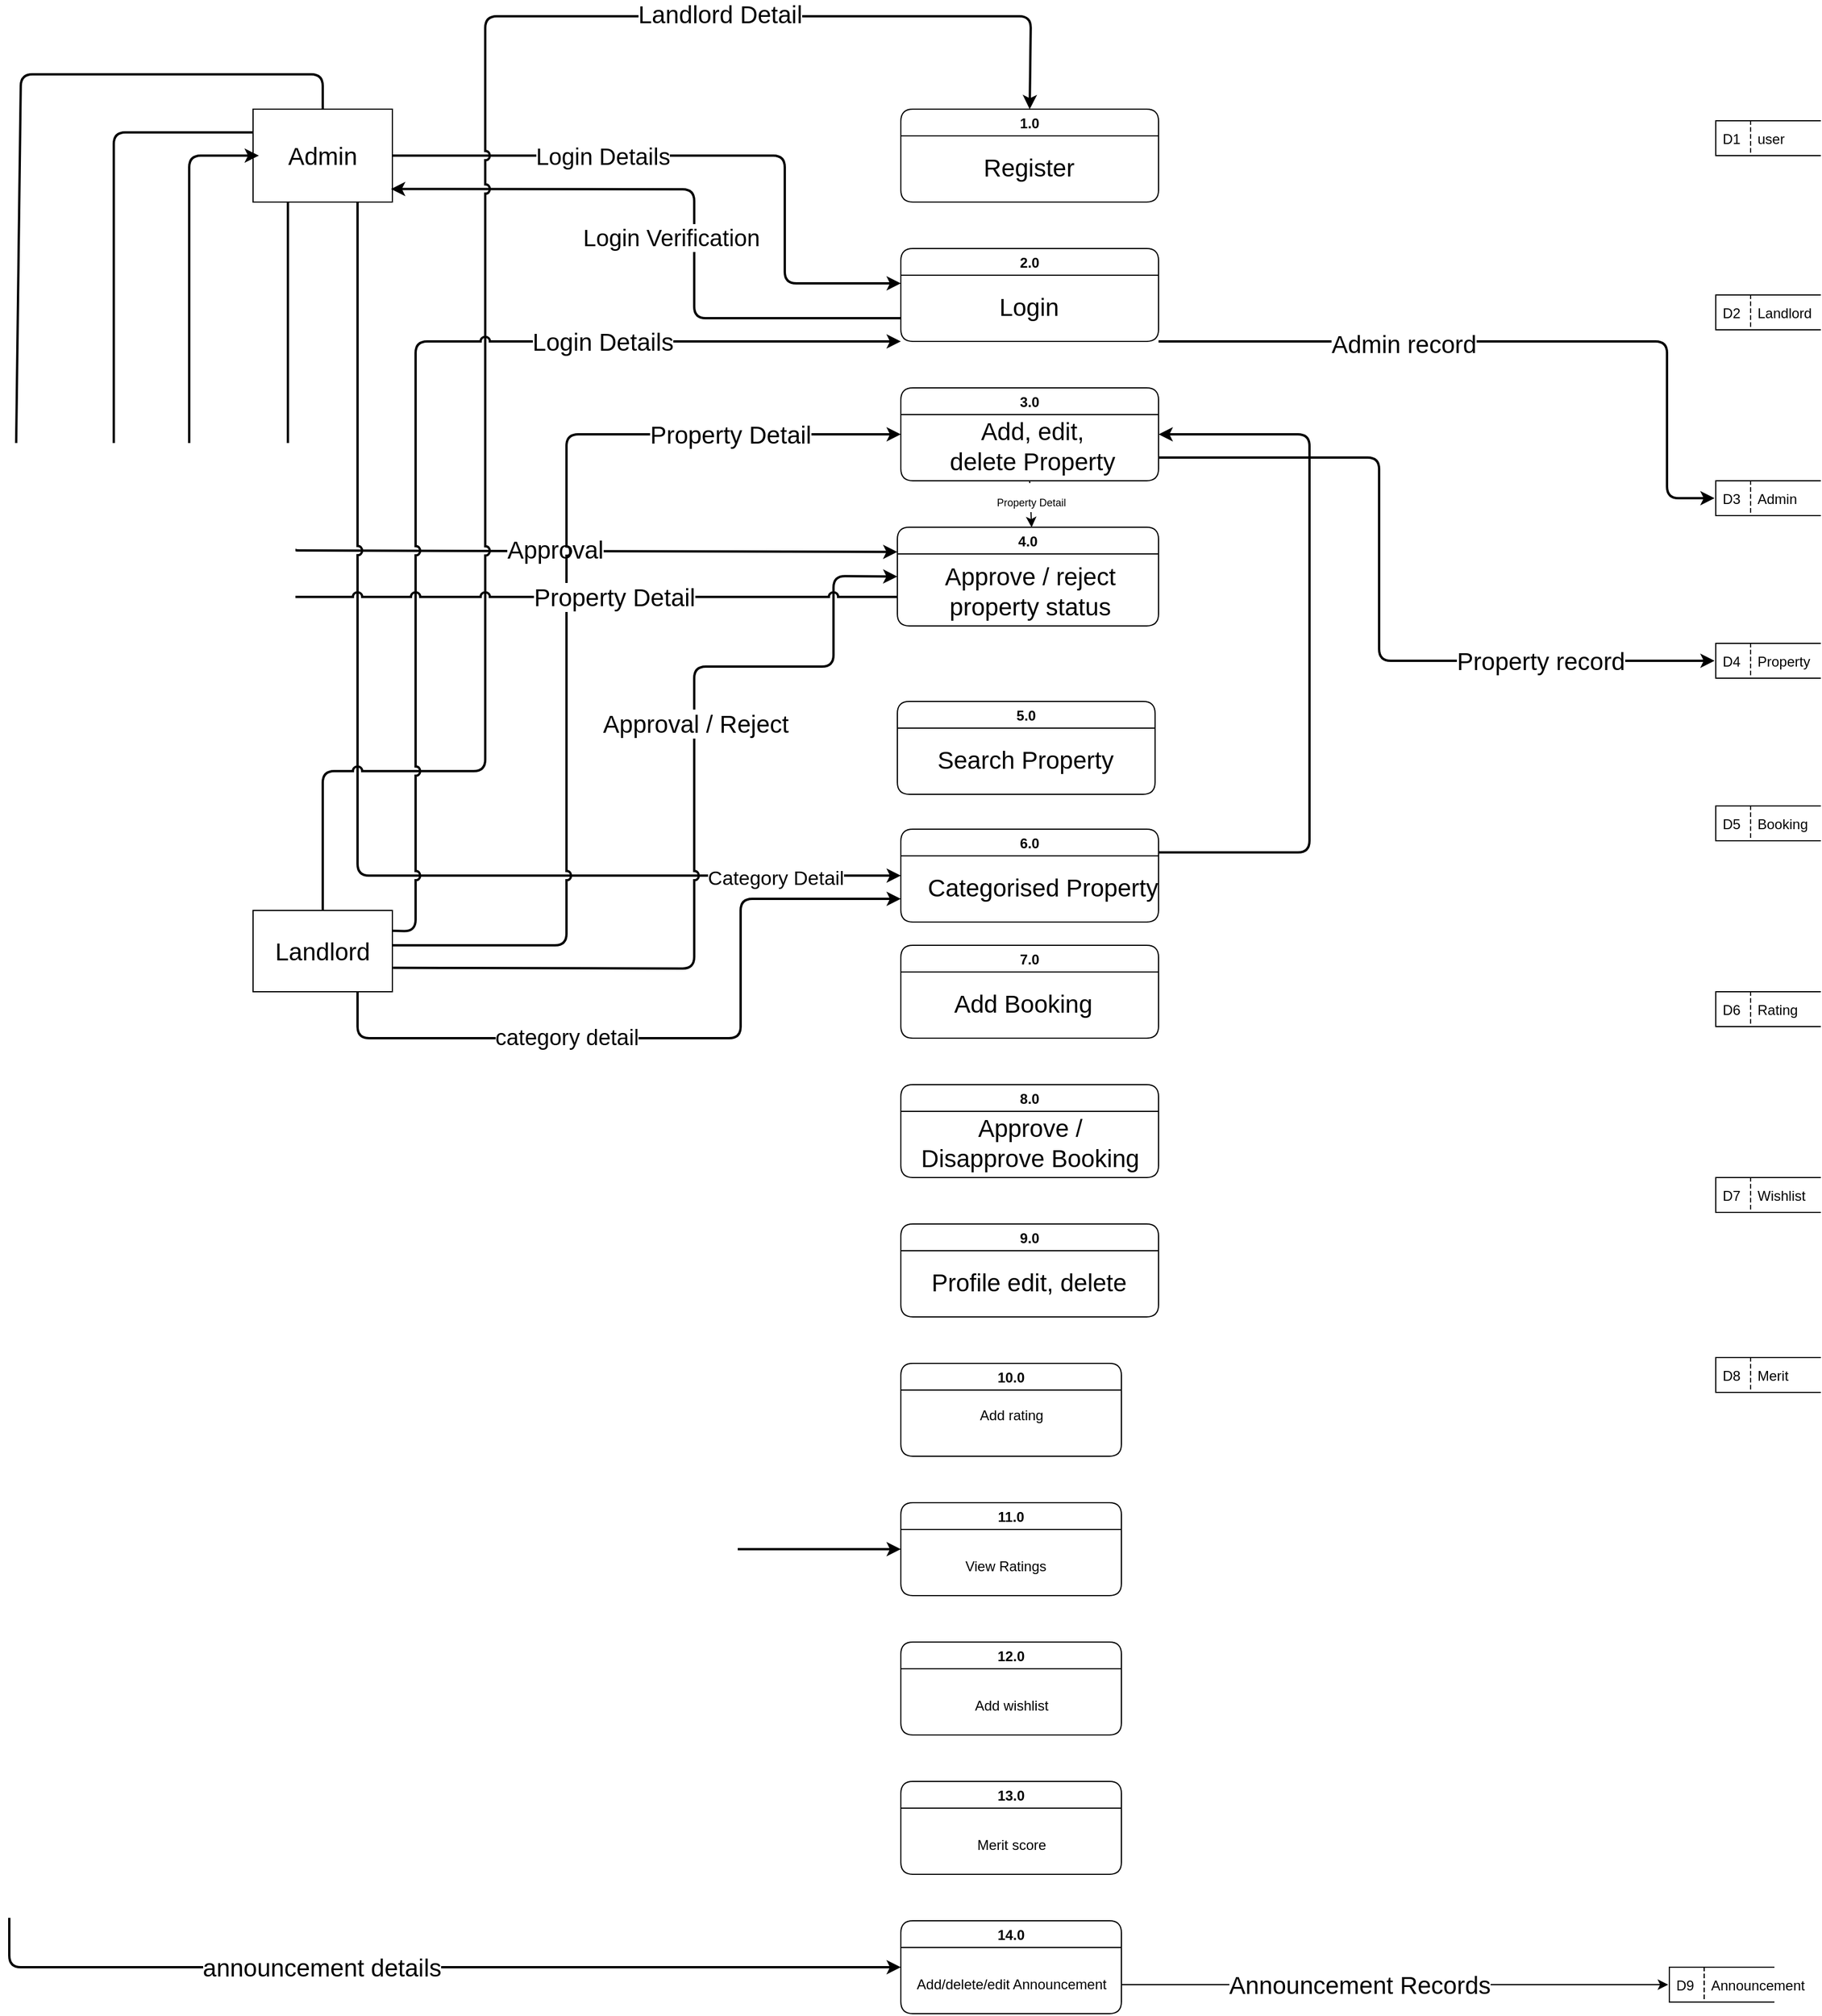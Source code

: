 <mxfile>
    <diagram id="R2lEEEUBdFMjLlhIrx00" name="Page-1">
        <mxGraphModel dx="1316" dy="1417" grid="1" gridSize="10" guides="1" tooltips="1" connect="1" arrows="1" fold="1" page="1" pageScale="1" pageWidth="700" pageHeight="1000" math="0" shadow="0" extFonts="Permanent Marker^https://fonts.googleapis.com/css?family=Permanent+Marker">
            <root>
                <mxCell id="0"/>
                <mxCell id="1" parent="0"/>
                <mxCell id="419" style="edgeStyle=none;html=1;fontSize=20;exitX=1;exitY=0.5;exitDx=0;exitDy=0;strokeWidth=2;" parent="1" source="Ci3cu0jDoSGofdBfNgbZ-3" edge="1">
                    <mxGeometry relative="1" as="geometry">
                        <mxPoint x="-42.0" y="80" as="sourcePoint"/>
                        <mxPoint x="258" y="190" as="targetPoint"/>
                        <Array as="points">
                            <mxPoint x="158" y="80"/>
                            <mxPoint x="158" y="190"/>
                        </Array>
                    </mxGeometry>
                </mxCell>
                <mxCell id="420" value="&lt;font style=&quot;font-size: 20px;&quot;&gt;Login Details&lt;/font&gt;" style="edgeLabel;html=1;align=center;verticalAlign=middle;resizable=0;points=[];fontSize=20;" parent="419" vertex="1" connectable="0">
                    <mxGeometry x="-0.477" y="3" relative="1" as="geometry">
                        <mxPoint x="37" y="3" as="offset"/>
                    </mxGeometry>
                </mxCell>
                <mxCell id="428" style="edgeStyle=none;html=1;fontSize=21;exitX=0.25;exitY=1;exitDx=0;exitDy=0;entryX=0;entryY=0.25;entryDx=0;entryDy=0;jumpStyle=arc;strokeWidth=2;" parent="1" source="Ci3cu0jDoSGofdBfNgbZ-3" target="173" edge="1">
                    <mxGeometry relative="1" as="geometry">
                        <mxPoint x="250" y="440" as="targetPoint"/>
                        <Array as="points">
                            <mxPoint x="-270" y="280"/>
                            <mxPoint x="-270" y="420"/>
                        </Array>
                    </mxGeometry>
                </mxCell>
                <mxCell id="430" value="Approval" style="edgeLabel;html=1;align=center;verticalAlign=middle;resizable=0;points=[];fontSize=21;" parent="428" vertex="1" connectable="0">
                    <mxGeometry x="0.215" y="2" relative="1" as="geometry">
                        <mxPoint x="29" as="offset"/>
                    </mxGeometry>
                </mxCell>
                <mxCell id="431" style="edgeStyle=none;html=1;entryX=0;entryY=0.5;entryDx=0;entryDy=0;fontSize=21;exitX=0.5;exitY=0;exitDx=0;exitDy=0;strokeWidth=2;" parent="1" source="Ci3cu0jDoSGofdBfNgbZ-3" target="350" edge="1">
                    <mxGeometry relative="1" as="geometry">
                        <Array as="points">
                            <mxPoint x="-240" y="10"/>
                            <mxPoint x="-500" y="10"/>
                            <mxPoint x="-510" y="790"/>
                            <mxPoint x="-510" y="1640"/>
                            <mxPoint x="-240" y="1640"/>
                        </Array>
                    </mxGeometry>
                </mxCell>
                <mxCell id="433" value="announcement details" style="edgeLabel;html=1;align=center;verticalAlign=middle;resizable=0;points=[];fontSize=21;" parent="431" vertex="1" connectable="0">
                    <mxGeometry x="0.64" y="-3" relative="1" as="geometry">
                        <mxPoint x="-15" y="-3" as="offset"/>
                    </mxGeometry>
                </mxCell>
                <mxCell id="434" style="edgeStyle=none;html=1;entryX=0;entryY=0.5;entryDx=0;entryDy=0;fontSize=21;jumpStyle=arc;strokeWidth=2;" parent="1" target="354" edge="1">
                    <mxGeometry relative="1" as="geometry">
                        <mxPoint x="-210" y="120" as="sourcePoint"/>
                        <Array as="points">
                            <mxPoint x="-210" y="700"/>
                        </Array>
                    </mxGeometry>
                </mxCell>
                <mxCell id="435" value="&lt;font style=&quot;font-size: 17px;&quot;&gt;Category Detail&lt;/font&gt;" style="edgeLabel;html=1;align=center;verticalAlign=middle;resizable=0;points=[];fontSize=21;" parent="434" vertex="1" connectable="0">
                    <mxGeometry x="0.626" relative="1" as="geometry">
                        <mxPoint x="88" as="offset"/>
                    </mxGeometry>
                </mxCell>
                <mxCell id="446" style="edgeStyle=none;html=1;entryX=0;entryY=0.5;entryDx=0;entryDy=0;fontSize=21;startArrow=none;startFill=0;endArrow=classic;endFill=1;exitX=0;exitY=0.25;exitDx=0;exitDy=0;strokeWidth=2;" parent="1" source="Ci3cu0jDoSGofdBfNgbZ-3" target="204" edge="1">
                    <mxGeometry relative="1" as="geometry">
                        <Array as="points">
                            <mxPoint x="-420" y="60"/>
                            <mxPoint x="-420" y="1280"/>
                        </Array>
                    </mxGeometry>
                </mxCell>
                <mxCell id="Ci3cu0jDoSGofdBfNgbZ-3" value="&lt;font style=&quot;font-size: 21px;&quot;&gt;Admin&lt;/font&gt;" style="rounded=0;whiteSpace=wrap;html=1;" parent="1" vertex="1">
                    <mxGeometry x="-300" y="40" width="120" height="80" as="geometry"/>
                </mxCell>
                <mxCell id="Ci3cu0jDoSGofdBfNgbZ-5" value="1.0" style="swimlane;startSize=23;rounded=1;" parent="1" vertex="1">
                    <mxGeometry x="258" y="40" width="222" height="80" as="geometry"/>
                </mxCell>
                <mxCell id="Ci3cu0jDoSGofdBfNgbZ-6" value="&lt;font style=&quot;font-size: 21px;&quot;&gt;Register&lt;/font&gt;" style="text;html=1;align=center;verticalAlign=middle;resizable=0;points=[];autosize=1;strokeColor=none;fillColor=none;rotation=0;" parent="Ci3cu0jDoSGofdBfNgbZ-5" vertex="1">
                    <mxGeometry x="59.5" y="30" width="100" height="40" as="geometry"/>
                </mxCell>
                <mxCell id="Ci3cu0jDoSGofdBfNgbZ-19" value="user" style="shape=partialRectangle;fillColor=none;align=left;verticalAlign=middle;strokeColor=default;spacingLeft=34;rotatable=0;points=[[0,0.5],[1,0.5]];portConstraint=eastwest;dropTarget=0;strokeWidth=1;perimeterSpacing=1;right=0;" parent="1" vertex="1">
                    <mxGeometry x="960" y="50" width="90" height="30" as="geometry"/>
                </mxCell>
                <mxCell id="Ci3cu0jDoSGofdBfNgbZ-20" value="D1" style="shape=partialRectangle;top=0;left=0;bottom=0;fillColor=none;stokeWidth=1;dashed=1;align=left;verticalAlign=middle;spacingLeft=4;spacingRight=4;overflow=hidden;rotatable=0;points=[];portConstraint=eastwest;part=1;strokeColor=default;" parent="Ci3cu0jDoSGofdBfNgbZ-19" vertex="1" connectable="0">
                    <mxGeometry width="30" height="30" as="geometry"/>
                </mxCell>
                <mxCell id="57" value="Landlord" style="shape=partialRectangle;fillColor=none;align=left;verticalAlign=middle;strokeColor=default;spacingLeft=34;rotatable=0;points=[[0,0.5],[1,0.5]];portConstraint=eastwest;dropTarget=0;strokeWidth=1;perimeterSpacing=1;right=0;" parent="1" vertex="1">
                    <mxGeometry x="960" y="200" width="90" height="30" as="geometry"/>
                </mxCell>
                <mxCell id="58" value="D2" style="shape=partialRectangle;top=0;left=0;bottom=0;fillColor=none;stokeWidth=1;dashed=1;align=left;verticalAlign=middle;spacingLeft=4;spacingRight=4;overflow=hidden;rotatable=0;points=[];portConstraint=eastwest;part=1;strokeColor=default;" parent="57" connectable="0" vertex="1">
                    <mxGeometry width="30" height="30" as="geometry"/>
                </mxCell>
                <mxCell id="421" style="edgeStyle=none;html=1;entryX=0.99;entryY=0.859;entryDx=0;entryDy=0;fontSize=20;exitX=0;exitY=0.75;exitDx=0;exitDy=0;entryPerimeter=0;strokeWidth=2;" parent="1" source="169" target="Ci3cu0jDoSGofdBfNgbZ-3" edge="1">
                    <mxGeometry relative="1" as="geometry">
                        <Array as="points">
                            <mxPoint x="80" y="220"/>
                            <mxPoint x="80" y="109"/>
                        </Array>
                    </mxGeometry>
                </mxCell>
                <mxCell id="422" value="Login Verification" style="edgeLabel;html=1;align=center;verticalAlign=middle;resizable=0;points=[];fontSize=20;" parent="421" vertex="1" connectable="0">
                    <mxGeometry x="-0.531" y="-2" relative="1" as="geometry">
                        <mxPoint x="-69" y="-68" as="offset"/>
                    </mxGeometry>
                </mxCell>
                <mxCell id="169" value="2.0" style="swimlane;startSize=23;rounded=1;" parent="1" vertex="1">
                    <mxGeometry x="258" y="160" width="222" height="80" as="geometry"/>
                </mxCell>
                <mxCell id="170" value="&lt;font style=&quot;font-size: 21px;&quot;&gt;Login&lt;/font&gt;" style="text;html=1;align=center;verticalAlign=middle;resizable=0;points=[];autosize=1;strokeColor=none;fillColor=none;rotation=0;" parent="169" vertex="1">
                    <mxGeometry x="74.5" y="30" width="70" height="40" as="geometry"/>
                </mxCell>
                <mxCell id="438" style="edgeStyle=none;html=1;entryX=0;entryY=0.5;entryDx=0;entryDy=0;fontSize=21;startArrow=none;startFill=0;endArrow=classic;endFill=1;exitX=1;exitY=0.75;exitDx=0;exitDy=0;strokeWidth=2;" parent="1" source="171" target="362" edge="1">
                    <mxGeometry relative="1" as="geometry">
                        <Array as="points">
                            <mxPoint x="670" y="340"/>
                            <mxPoint x="670" y="515"/>
                            <mxPoint x="880" y="515"/>
                        </Array>
                    </mxGeometry>
                </mxCell>
                <mxCell id="440" value="Property record" style="edgeLabel;html=1;align=center;verticalAlign=middle;resizable=0;points=[];fontSize=21;" parent="438" vertex="1" connectable="0">
                    <mxGeometry x="0.349" y="7" relative="1" as="geometry">
                        <mxPoint x="63" y="7" as="offset"/>
                    </mxGeometry>
                </mxCell>
                <mxCell id="171" value="3.0" style="swimlane;startSize=23;rounded=1;" parent="1" vertex="1">
                    <mxGeometry x="258" y="280" width="222" height="80" as="geometry"/>
                </mxCell>
                <mxCell id="172" value="&lt;font style=&quot;font-size: 21px;&quot;&gt;Add, edit, &lt;br&gt;delete Property&lt;/font&gt;" style="text;html=1;align=center;verticalAlign=middle;resizable=0;points=[];autosize=1;strokeColor=none;fillColor=none;rotation=0;" parent="171" vertex="1">
                    <mxGeometry x="27.5" y="20" width="170" height="60" as="geometry"/>
                </mxCell>
                <mxCell id="173" value="4.0" style="swimlane;startSize=23;rounded=1;" parent="1" vertex="1">
                    <mxGeometry x="255" y="400" width="225" height="85" as="geometry"/>
                </mxCell>
                <mxCell id="174" value="&lt;font style=&quot;font-size: 21px;&quot;&gt;Approve / reject &lt;br&gt;property status&lt;/font&gt;" style="text;html=1;align=center;verticalAlign=middle;resizable=0;points=[];autosize=1;strokeColor=none;fillColor=none;rotation=0;" parent="173" vertex="1">
                    <mxGeometry x="29" y="25" width="170" height="60" as="geometry"/>
                </mxCell>
                <mxCell id="196" value="5.0" style="swimlane;startSize=23;rounded=1;" parent="1" vertex="1">
                    <mxGeometry x="255" y="550" width="222" height="80" as="geometry"/>
                </mxCell>
                <mxCell id="197" value="&lt;font style=&quot;font-size: 21px;&quot;&gt;Search Property&lt;/font&gt;" style="text;html=1;align=center;verticalAlign=middle;resizable=0;points=[];autosize=1;strokeColor=none;fillColor=none;rotation=0;" parent="196" vertex="1">
                    <mxGeometry x="19.5" y="30" width="180" height="40" as="geometry"/>
                </mxCell>
                <mxCell id="198" value="8.0" style="swimlane;startSize=23;rounded=1;" parent="1" vertex="1">
                    <mxGeometry x="258" y="880" width="222" height="80" as="geometry"/>
                </mxCell>
                <mxCell id="199" value="&lt;font style=&quot;font-size: 21px;&quot;&gt;Approve / &lt;br&gt;Disapprove Booking&lt;/font&gt;" style="text;html=1;align=center;verticalAlign=middle;resizable=0;points=[];autosize=1;strokeColor=none;fillColor=none;rotation=0;" parent="198" vertex="1">
                    <mxGeometry x="6" y="20" width="210" height="60" as="geometry"/>
                </mxCell>
                <mxCell id="200" value="9.0" style="swimlane;startSize=23;rounded=1;" parent="1" vertex="1">
                    <mxGeometry x="258" y="1000" width="222" height="80" as="geometry"/>
                </mxCell>
                <mxCell id="201" value="&lt;font style=&quot;font-size: 21px;&quot;&gt;Profile edit, delete&lt;/font&gt;" style="text;html=1;align=center;verticalAlign=middle;resizable=0;points=[];autosize=1;strokeColor=none;fillColor=none;rotation=0;" parent="200" vertex="1">
                    <mxGeometry x="14.5" y="30" width="190" height="40" as="geometry"/>
                </mxCell>
                <mxCell id="202" value="10.0" style="swimlane;startSize=23;rounded=1;" parent="1" vertex="1">
                    <mxGeometry x="258" y="1120" width="190" height="80" as="geometry"/>
                </mxCell>
                <mxCell id="203" value="Add rating" style="text;html=1;align=center;verticalAlign=middle;resizable=0;points=[];autosize=1;strokeColor=none;fillColor=none;rotation=0;" parent="202" vertex="1">
                    <mxGeometry x="55" y="30" width="80" height="30" as="geometry"/>
                </mxCell>
                <mxCell id="204" value="11.0" style="swimlane;startSize=23;rounded=1;" parent="1" vertex="1">
                    <mxGeometry x="258" y="1240" width="190" height="80" as="geometry"/>
                </mxCell>
                <mxCell id="205" value="View Ratings" style="text;html=1;align=center;verticalAlign=middle;resizable=0;points=[];autosize=1;strokeColor=none;fillColor=none;rotation=0;" parent="204" vertex="1">
                    <mxGeometry x="45" y="40" width="90" height="30" as="geometry"/>
                </mxCell>
                <mxCell id="208" value="12.0" style="swimlane;startSize=23;rounded=1;" parent="1" vertex="1">
                    <mxGeometry x="258" y="1360" width="190" height="80" as="geometry"/>
                </mxCell>
                <mxCell id="209" value="Add wishlist" style="text;html=1;align=center;verticalAlign=middle;resizable=0;points=[];autosize=1;strokeColor=none;fillColor=none;rotation=0;" parent="208" vertex="1">
                    <mxGeometry x="50" y="40" width="90" height="30" as="geometry"/>
                </mxCell>
                <mxCell id="210" value="13.0" style="swimlane;startSize=23;rounded=1;" parent="1" vertex="1">
                    <mxGeometry x="258" y="1480" width="190" height="80" as="geometry"/>
                </mxCell>
                <mxCell id="211" value="Merit score" style="text;html=1;align=center;verticalAlign=middle;resizable=0;points=[];autosize=1;strokeColor=none;fillColor=none;rotation=0;" parent="210" vertex="1">
                    <mxGeometry x="55" y="40" width="80" height="30" as="geometry"/>
                </mxCell>
                <mxCell id="298" value="Booking" style="shape=partialRectangle;fillColor=none;align=left;verticalAlign=middle;strokeColor=default;spacingLeft=34;rotatable=0;points=[[0,0.5],[1,0.5]];portConstraint=eastwest;dropTarget=0;strokeWidth=1;perimeterSpacing=1;right=0;" parent="1" vertex="1">
                    <mxGeometry x="960" y="640" width="90" height="30" as="geometry"/>
                </mxCell>
                <mxCell id="299" value="D5" style="shape=partialRectangle;top=0;left=0;bottom=0;fillColor=none;stokeWidth=1;dashed=1;align=left;verticalAlign=middle;spacingLeft=4;spacingRight=4;overflow=hidden;rotatable=0;points=[];portConstraint=eastwest;part=1;strokeColor=default;" parent="298" vertex="1" connectable="0">
                    <mxGeometry width="30" height="30" as="geometry"/>
                </mxCell>
                <mxCell id="300" value="Rating" style="shape=partialRectangle;fillColor=none;align=left;verticalAlign=middle;strokeColor=default;spacingLeft=34;rotatable=0;points=[[0,0.5],[1,0.5]];portConstraint=eastwest;dropTarget=0;strokeWidth=1;perimeterSpacing=1;right=0;" parent="1" vertex="1">
                    <mxGeometry x="960" y="800" width="90" height="30" as="geometry"/>
                </mxCell>
                <mxCell id="301" value="D6" style="shape=partialRectangle;top=0;left=0;bottom=0;fillColor=none;stokeWidth=1;dashed=1;align=left;verticalAlign=middle;spacingLeft=4;spacingRight=4;overflow=hidden;rotatable=0;points=[];portConstraint=eastwest;part=1;strokeColor=default;" parent="300" vertex="1" connectable="0">
                    <mxGeometry width="30" height="30" as="geometry"/>
                </mxCell>
                <mxCell id="328" value="Wishlist" style="shape=partialRectangle;fillColor=none;align=left;verticalAlign=middle;strokeColor=default;spacingLeft=34;rotatable=0;points=[[0,0.5],[1,0.5]];portConstraint=eastwest;dropTarget=0;strokeWidth=1;perimeterSpacing=1;right=0;" parent="1" vertex="1">
                    <mxGeometry x="960" y="960" width="90" height="30" as="geometry"/>
                </mxCell>
                <mxCell id="329" value="D7" style="shape=partialRectangle;top=0;left=0;bottom=0;fillColor=none;stokeWidth=1;dashed=1;align=left;verticalAlign=middle;spacingLeft=4;spacingRight=4;overflow=hidden;rotatable=0;points=[];portConstraint=eastwest;part=1;strokeColor=default;" parent="328" vertex="1" connectable="0">
                    <mxGeometry width="30" height="30" as="geometry"/>
                </mxCell>
                <mxCell id="337" value="Merit" style="shape=partialRectangle;fillColor=none;align=left;verticalAlign=middle;strokeColor=default;spacingLeft=34;rotatable=0;points=[[0,0.5],[1,0.5]];portConstraint=eastwest;dropTarget=0;strokeWidth=1;perimeterSpacing=1;right=0;" parent="1" vertex="1">
                    <mxGeometry x="960" y="1115" width="90" height="30" as="geometry"/>
                </mxCell>
                <mxCell id="338" value="D8" style="shape=partialRectangle;top=0;left=0;bottom=0;fillColor=none;stokeWidth=1;dashed=1;align=left;verticalAlign=middle;spacingLeft=4;spacingRight=4;overflow=hidden;rotatable=0;points=[];portConstraint=eastwest;part=1;strokeColor=default;" parent="337" vertex="1" connectable="0">
                    <mxGeometry width="30" height="30" as="geometry"/>
                </mxCell>
                <mxCell id="350" value="14.0" style="swimlane;startSize=23;rounded=1;" parent="1" vertex="1">
                    <mxGeometry x="258" y="1600" width="190" height="80" as="geometry"/>
                </mxCell>
                <mxCell id="351" value="Add/delete/edit Announcement" style="text;html=1;align=center;verticalAlign=middle;resizable=0;points=[];autosize=1;strokeColor=none;fillColor=none;rotation=0;" parent="350" vertex="1">
                    <mxGeometry y="40" width="190" height="30" as="geometry"/>
                </mxCell>
                <mxCell id="354" value="6.0" style="swimlane;startSize=23;rounded=1;" parent="1" vertex="1">
                    <mxGeometry x="258" y="660" width="222" height="80" as="geometry"/>
                </mxCell>
                <mxCell id="355" value="&lt;font style=&quot;font-size: 21px;&quot;&gt;Categorised Property&lt;/font&gt;" style="text;html=1;align=center;verticalAlign=middle;resizable=0;points=[];autosize=1;strokeColor=none;fillColor=none;rotation=0;" parent="354" vertex="1">
                    <mxGeometry x="12" y="30" width="220" height="40" as="geometry"/>
                </mxCell>
                <mxCell id="356" value="7.0" style="swimlane;startSize=23;rounded=1;" parent="1" vertex="1">
                    <mxGeometry x="258" y="760" width="222" height="80" as="geometry"/>
                </mxCell>
                <mxCell id="357" value="&lt;font style=&quot;font-size: 21px;&quot;&gt;Add Booking&lt;/font&gt;" style="text;html=1;align=center;verticalAlign=middle;resizable=0;points=[];autosize=1;strokeColor=none;fillColor=none;rotation=0;" parent="356" vertex="1">
                    <mxGeometry x="35" y="30" width="140" height="40" as="geometry"/>
                </mxCell>
                <mxCell id="409" style="edgeStyle=none;html=1;exitX=0;exitY=0.5;exitDx=0;exitDy=0;startArrow=classic;startFill=1;endArrow=none;endFill=0;entryX=1;entryY=1;entryDx=0;entryDy=0;strokeWidth=2;" parent="1" source="360" edge="1" target="169">
                    <mxGeometry relative="1" as="geometry">
                        <Array as="points">
                            <mxPoint x="918" y="375"/>
                            <mxPoint x="918" y="240"/>
                        </Array>
                        <mxPoint x="957.0" y="375" as="sourcePoint"/>
                        <mxPoint x="490" y="230" as="targetPoint"/>
                    </mxGeometry>
                </mxCell>
                <mxCell id="410" value="&lt;font style=&quot;font-size: 21px;&quot;&gt;Admin record&lt;/font&gt;" style="edgeLabel;html=1;align=center;verticalAlign=middle;resizable=0;points=[];" parent="409" vertex="1" connectable="0">
                    <mxGeometry x="0.315" y="2" relative="1" as="geometry">
                        <mxPoint as="offset"/>
                    </mxGeometry>
                </mxCell>
                <mxCell id="360" value="Admin" style="shape=partialRectangle;fillColor=none;align=left;verticalAlign=middle;strokeColor=default;spacingLeft=34;rotatable=0;points=[[0,0.5],[1,0.5]];portConstraint=eastwest;dropTarget=0;strokeWidth=1;perimeterSpacing=1;right=0;" parent="1" vertex="1">
                    <mxGeometry x="960" y="360" width="90" height="30" as="geometry"/>
                </mxCell>
                <mxCell id="361" value="D3" style="shape=partialRectangle;top=0;left=0;bottom=0;fillColor=none;stokeWidth=1;dashed=1;align=left;verticalAlign=middle;spacingLeft=4;spacingRight=4;overflow=hidden;rotatable=0;points=[];portConstraint=eastwest;part=1;strokeColor=default;" parent="360" connectable="0" vertex="1">
                    <mxGeometry width="30" height="30" as="geometry"/>
                </mxCell>
                <mxCell id="362" value="Property" style="shape=partialRectangle;fillColor=none;align=left;verticalAlign=middle;strokeColor=default;spacingLeft=34;rotatable=0;points=[[0,0.5],[1,0.5]];portConstraint=eastwest;dropTarget=0;strokeWidth=1;perimeterSpacing=1;right=0;" parent="1" vertex="1">
                    <mxGeometry x="960" y="500" width="90" height="30" as="geometry"/>
                </mxCell>
                <mxCell id="363" value="D4" style="shape=partialRectangle;top=0;left=0;bottom=0;fillColor=none;stokeWidth=1;dashed=1;align=left;verticalAlign=middle;spacingLeft=4;spacingRight=4;overflow=hidden;rotatable=0;points=[];portConstraint=eastwest;part=1;strokeColor=default;" parent="362" connectable="0" vertex="1">
                    <mxGeometry width="30" height="30" as="geometry"/>
                </mxCell>
                <mxCell id="364" value="Announcement" style="shape=partialRectangle;fillColor=none;align=left;verticalAlign=middle;strokeColor=default;spacingLeft=34;rotatable=0;points=[[0,0.5],[1,0.5]];portConstraint=eastwest;dropTarget=0;strokeWidth=1;perimeterSpacing=1;right=0;" parent="1" vertex="1">
                    <mxGeometry x="920" y="1640" width="90" height="30" as="geometry"/>
                </mxCell>
                <mxCell id="365" value="D9" style="shape=partialRectangle;top=0;left=0;bottom=0;fillColor=none;stokeWidth=1;dashed=1;align=left;verticalAlign=middle;spacingLeft=4;spacingRight=4;overflow=hidden;rotatable=0;points=[];portConstraint=eastwest;part=1;strokeColor=default;" parent="364" vertex="1" connectable="0">
                    <mxGeometry width="30" height="30" as="geometry"/>
                </mxCell>
                <mxCell id="447" style="edgeStyle=none;html=1;entryX=0.5;entryY=0;entryDx=0;entryDy=0;exitX=0.5;exitY=0;exitDx=0;exitDy=0;jumpStyle=arc;strokeWidth=2;" edge="1" parent="1" source="418" target="Ci3cu0jDoSGofdBfNgbZ-5">
                    <mxGeometry relative="1" as="geometry">
                        <Array as="points">
                            <mxPoint x="-240" y="610"/>
                            <mxPoint x="-100" y="610"/>
                            <mxPoint x="-100" y="-40"/>
                            <mxPoint x="370" y="-40"/>
                        </Array>
                    </mxGeometry>
                </mxCell>
                <mxCell id="448" value="&lt;font style=&quot;font-size: 21px;&quot;&gt;Landlord Detail&lt;/font&gt;" style="edgeLabel;html=1;align=center;verticalAlign=middle;resizable=0;points=[];" vertex="1" connectable="0" parent="447">
                    <mxGeometry x="0.523" y="2" relative="1" as="geometry">
                        <mxPoint as="offset"/>
                    </mxGeometry>
                </mxCell>
                <mxCell id="450" style="edgeStyle=none;jumpStyle=arc;html=1;entryX=0;entryY=1;entryDx=0;entryDy=0;fontSize=21;exitX=1;exitY=0.25;exitDx=0;exitDy=0;strokeWidth=2;" edge="1" parent="1" source="418" target="169">
                    <mxGeometry relative="1" as="geometry">
                        <Array as="points">
                            <mxPoint x="-160" y="748"/>
                            <mxPoint x="-160" y="240"/>
                        </Array>
                    </mxGeometry>
                </mxCell>
                <mxCell id="451" value="Login Details" style="edgeLabel;html=1;align=center;verticalAlign=middle;resizable=0;points=[];fontSize=21;" vertex="1" connectable="0" parent="450">
                    <mxGeometry x="0.384" y="-1" relative="1" as="geometry">
                        <mxPoint x="34" y="-1" as="offset"/>
                    </mxGeometry>
                </mxCell>
                <mxCell id="454" style="edgeStyle=none;jumpStyle=arc;html=1;entryX=0;entryY=0.5;entryDx=0;entryDy=0;strokeWidth=2;fontSize=21;exitX=1.002;exitY=0.429;exitDx=0;exitDy=0;exitPerimeter=0;" edge="1" parent="1" source="418" target="171">
                    <mxGeometry relative="1" as="geometry">
                        <Array as="points">
                            <mxPoint x="-30" y="760"/>
                            <mxPoint x="-30" y="320"/>
                        </Array>
                    </mxGeometry>
                </mxCell>
                <mxCell id="455" value="Property Detail" style="edgeLabel;html=1;align=center;verticalAlign=middle;resizable=0;points=[];fontSize=21;" vertex="1" connectable="0" parent="454">
                    <mxGeometry x="0.562" y="-3" relative="1" as="geometry">
                        <mxPoint x="45" y="-3" as="offset"/>
                    </mxGeometry>
                </mxCell>
                <mxCell id="456" style="edgeStyle=none;jumpStyle=arc;html=1;strokeWidth=2;fontSize=21;exitX=1.005;exitY=0.705;exitDx=0;exitDy=0;entryX=0;entryY=0.5;entryDx=0;entryDy=0;exitPerimeter=0;" edge="1" parent="1" source="418" target="173">
                    <mxGeometry relative="1" as="geometry">
                        <mxPoint x="250" y="480" as="targetPoint"/>
                        <Array as="points">
                            <mxPoint x="80" y="780"/>
                            <mxPoint x="80" y="520"/>
                            <mxPoint x="200" y="520"/>
                            <mxPoint x="200" y="442"/>
                        </Array>
                    </mxGeometry>
                </mxCell>
                <mxCell id="457" value="Approval / Reject" style="edgeLabel;html=1;align=center;verticalAlign=middle;resizable=0;points=[];fontSize=21;" vertex="1" connectable="0" parent="456">
                    <mxGeometry x="0.31" y="-1" relative="1" as="geometry">
                        <mxPoint y="35" as="offset"/>
                    </mxGeometry>
                </mxCell>
                <mxCell id="460" style="edgeStyle=none;jumpStyle=arc;html=1;strokeWidth=2;fontSize=21;entryX=0;entryY=0.75;entryDx=0;entryDy=0;exitX=0.75;exitY=1;exitDx=0;exitDy=0;" edge="1" parent="1" source="418" target="354">
                    <mxGeometry relative="1" as="geometry">
                        <mxPoint x="230" y="740" as="targetPoint"/>
                        <Array as="points">
                            <mxPoint x="-210" y="840"/>
                            <mxPoint x="120" y="840"/>
                            <mxPoint x="120" y="720"/>
                        </Array>
                    </mxGeometry>
                </mxCell>
                <mxCell id="461" value="&lt;font style=&quot;font-size: 19px;&quot;&gt;category detail&lt;/font&gt;" style="edgeLabel;html=1;align=center;verticalAlign=middle;resizable=0;points=[];fontSize=14;" vertex="1" connectable="0" parent="460">
                    <mxGeometry x="0.35" y="-1" relative="1" as="geometry">
                        <mxPoint x="-151" y="54" as="offset"/>
                    </mxGeometry>
                </mxCell>
                <mxCell id="418" value="&lt;font style=&quot;font-size: 21px;&quot;&gt;Landlord&lt;/font&gt;" style="rounded=0;whiteSpace=wrap;html=1;" parent="1" vertex="1">
                    <mxGeometry x="-300" y="730" width="120" height="70" as="geometry"/>
                </mxCell>
                <mxCell id="423" style="edgeStyle=none;html=1;entryX=0;entryY=0.5;entryDx=0;entryDy=0;fontSize=21;" parent="1" source="351" target="364" edge="1">
                    <mxGeometry relative="1" as="geometry"/>
                </mxCell>
                <mxCell id="424" value="Announcement Records" style="edgeLabel;html=1;align=center;verticalAlign=middle;resizable=0;points=[];fontSize=21;" parent="423" vertex="1" connectable="0">
                    <mxGeometry x="-0.132" relative="1" as="geometry">
                        <mxPoint as="offset"/>
                    </mxGeometry>
                </mxCell>
                <mxCell id="437" style="edgeStyle=none;html=1;entryX=1;entryY=0.5;entryDx=0;entryDy=0;fontSize=21;startArrow=none;startFill=0;endArrow=classic;endFill=1;strokeWidth=2;" parent="1" target="171" edge="1">
                    <mxGeometry relative="1" as="geometry">
                        <mxPoint x="480" y="680" as="sourcePoint"/>
                        <Array as="points">
                            <mxPoint x="610" y="680"/>
                            <mxPoint x="610" y="320"/>
                        </Array>
                    </mxGeometry>
                </mxCell>
                <mxCell id="441" style="edgeStyle=none;html=1;entryX=0.5;entryY=1;entryDx=0;entryDy=0;fontSize=21;startArrow=classic;startFill=1;endArrow=none;endFill=0;exitX=0.514;exitY=0.001;exitDx=0;exitDy=0;exitPerimeter=0;" parent="1" source="173" target="171" edge="1">
                    <mxGeometry relative="1" as="geometry"/>
                </mxCell>
                <mxCell id="444" value="&lt;font style=&quot;font-size: 9px;&quot;&gt;Property Detail&lt;/font&gt;" style="edgeLabel;html=1;align=center;verticalAlign=middle;resizable=0;points=[];fontSize=21;" parent="441" vertex="1" connectable="0">
                    <mxGeometry x="0.332" y="-1" relative="1" as="geometry">
                        <mxPoint x="-1" as="offset"/>
                    </mxGeometry>
                </mxCell>
                <mxCell id="443" style="edgeStyle=none;html=1;entryX=0;entryY=0.5;entryDx=0;entryDy=0;fontSize=21;startArrow=none;startFill=0;endArrow=classic;endFill=1;jumpStyle=arc;strokeWidth=2;" parent="1" edge="1">
                    <mxGeometry relative="1" as="geometry">
                        <mxPoint x="255" y="460" as="sourcePoint"/>
                        <mxPoint x="-295" y="80" as="targetPoint"/>
                        <Array as="points">
                            <mxPoint x="-355" y="460"/>
                            <mxPoint x="-355" y="80"/>
                        </Array>
                    </mxGeometry>
                </mxCell>
                <mxCell id="445" value="&lt;font style=&quot;font-size: 21px;&quot;&gt;Property Detail&lt;/font&gt;" style="edgeLabel;html=1;align=center;verticalAlign=middle;resizable=0;points=[];fontSize=9;" parent="443" vertex="1" connectable="0">
                    <mxGeometry x="-0.256" relative="1" as="geometry">
                        <mxPoint x="146" as="offset"/>
                    </mxGeometry>
                </mxCell>
            </root>
        </mxGraphModel>
    </diagram>
</mxfile>